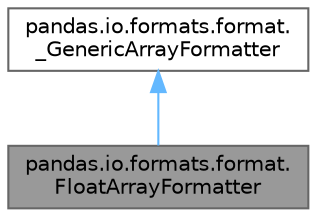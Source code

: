 digraph "pandas.io.formats.format.FloatArrayFormatter"
{
 // LATEX_PDF_SIZE
  bgcolor="transparent";
  edge [fontname=Helvetica,fontsize=10,labelfontname=Helvetica,labelfontsize=10];
  node [fontname=Helvetica,fontsize=10,shape=box,height=0.2,width=0.4];
  Node1 [id="Node000001",label="pandas.io.formats.format.\lFloatArrayFormatter",height=0.2,width=0.4,color="gray40", fillcolor="grey60", style="filled", fontcolor="black",tooltip=" "];
  Node2 -> Node1 [id="edge2_Node000001_Node000002",dir="back",color="steelblue1",style="solid",tooltip=" "];
  Node2 [id="Node000002",label="pandas.io.formats.format.\l_GenericArrayFormatter",height=0.2,width=0.4,color="gray40", fillcolor="white", style="filled",URL="$classpandas_1_1io_1_1formats_1_1format_1_1__GenericArrayFormatter.html",tooltip=" "];
}
